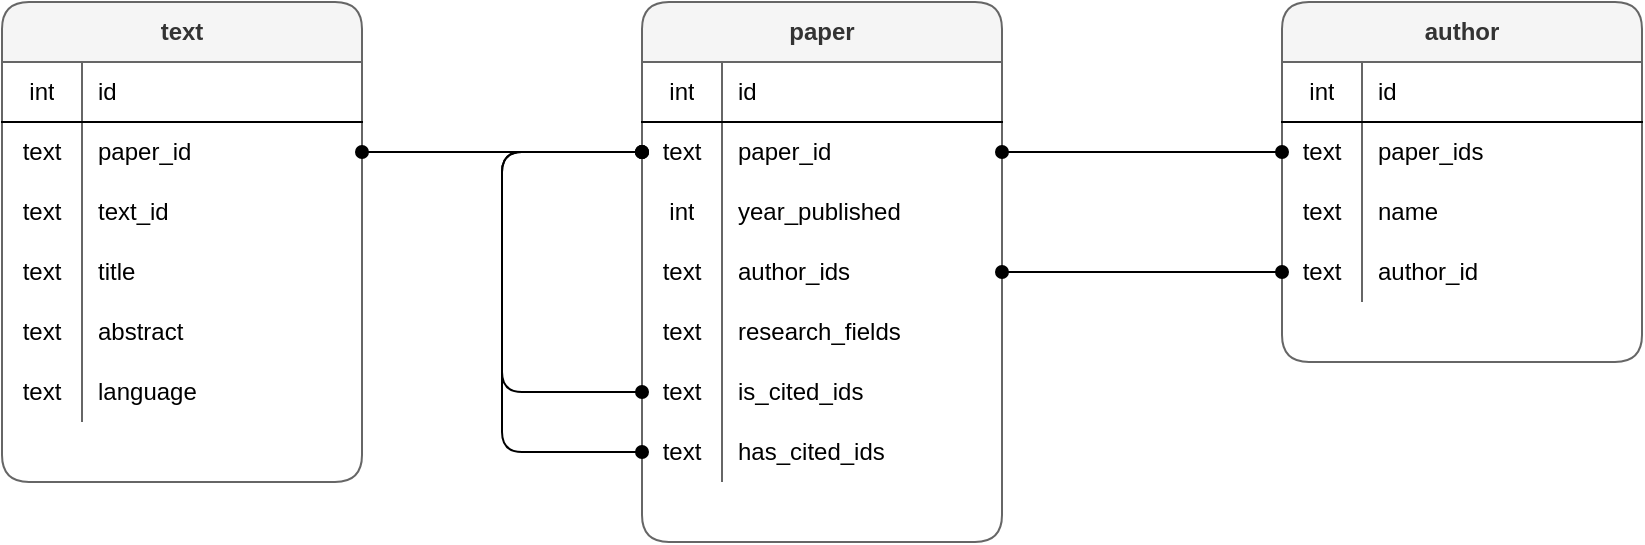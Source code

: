<mxfile version="13.10.4" type="device"><diagram id="uzBlLWDX8OQpmBwyoThJ" name="Page-1"><mxGraphModel dx="946" dy="623" grid="1" gridSize="10" guides="1" tooltips="1" connect="1" arrows="1" fold="1" page="1" pageScale="1" pageWidth="1600" pageHeight="900" math="0" shadow="0"><root><mxCell id="0"/><mxCell id="1" parent="0"/><mxCell id="PZ33jid55H1ax71aNGN9-1" value="text" style="shape=table;html=1;whiteSpace=wrap;startSize=30;container=1;collapsible=0;childLayout=tableLayout;fixedRows=1;rowLines=0;fontStyle=1;align=center;rounded=1;fillColor=#f5f5f5;strokeColor=#666666;fontColor=#333333;" parent="1" vertex="1"><mxGeometry x="40" y="80" width="180" height="240" as="geometry"/></mxCell><mxCell id="PZ33jid55H1ax71aNGN9-2" value="" style="shape=partialRectangle;html=1;whiteSpace=wrap;collapsible=0;dropTarget=0;pointerEvents=0;fillColor=none;top=0;left=0;bottom=1;right=0;points=[[0,0.5],[1,0.5]];portConstraint=eastwest;" parent="PZ33jid55H1ax71aNGN9-1" vertex="1"><mxGeometry y="30" width="180" height="30" as="geometry"/></mxCell><mxCell id="PZ33jid55H1ax71aNGN9-3" value="int" style="shape=partialRectangle;html=1;whiteSpace=wrap;connectable=0;fillColor=none;top=0;left=0;bottom=0;right=0;overflow=hidden;" parent="PZ33jid55H1ax71aNGN9-2" vertex="1"><mxGeometry width="40" height="30" as="geometry"/></mxCell><mxCell id="PZ33jid55H1ax71aNGN9-4" value="id" style="shape=partialRectangle;html=1;whiteSpace=wrap;connectable=0;fillColor=none;top=0;left=0;bottom=0;right=0;align=left;spacingLeft=6;overflow=hidden;" parent="PZ33jid55H1ax71aNGN9-2" vertex="1"><mxGeometry x="40" width="140" height="30" as="geometry"/></mxCell><mxCell id="PZ33jid55H1ax71aNGN9-8" value="" style="shape=partialRectangle;html=1;whiteSpace=wrap;collapsible=0;dropTarget=0;pointerEvents=0;fillColor=none;top=0;left=0;bottom=0;right=0;points=[[0,0.5],[1,0.5]];portConstraint=eastwest;" parent="PZ33jid55H1ax71aNGN9-1" vertex="1"><mxGeometry y="60" width="180" height="30" as="geometry"/></mxCell><mxCell id="PZ33jid55H1ax71aNGN9-9" value="text" style="shape=partialRectangle;html=1;whiteSpace=wrap;connectable=0;fillColor=none;top=0;left=0;bottom=0;right=0;overflow=hidden;" parent="PZ33jid55H1ax71aNGN9-8" vertex="1"><mxGeometry width="40" height="30" as="geometry"/></mxCell><mxCell id="PZ33jid55H1ax71aNGN9-10" value="paper_id" style="shape=partialRectangle;html=1;whiteSpace=wrap;connectable=0;fillColor=none;top=0;left=0;bottom=0;right=0;align=left;spacingLeft=6;overflow=hidden;" parent="PZ33jid55H1ax71aNGN9-8" vertex="1"><mxGeometry x="40" width="140" height="30" as="geometry"/></mxCell><mxCell id="PZ33jid55H1ax71aNGN9-5" value="" style="shape=partialRectangle;html=1;whiteSpace=wrap;collapsible=0;dropTarget=0;pointerEvents=0;fillColor=none;top=0;left=0;bottom=0;right=0;points=[[0,0.5],[1,0.5]];portConstraint=eastwest;" parent="PZ33jid55H1ax71aNGN9-1" vertex="1"><mxGeometry y="90" width="180" height="30" as="geometry"/></mxCell><mxCell id="PZ33jid55H1ax71aNGN9-6" value="text" style="shape=partialRectangle;html=1;whiteSpace=wrap;connectable=0;fillColor=none;top=0;left=0;bottom=0;right=0;overflow=hidden;" parent="PZ33jid55H1ax71aNGN9-5" vertex="1"><mxGeometry width="40" height="30" as="geometry"/></mxCell><mxCell id="PZ33jid55H1ax71aNGN9-7" value="text_id" style="shape=partialRectangle;html=1;whiteSpace=wrap;connectable=0;fillColor=none;top=0;left=0;bottom=0;right=0;align=left;spacingLeft=6;overflow=hidden;" parent="PZ33jid55H1ax71aNGN9-5" vertex="1"><mxGeometry x="40" width="140" height="30" as="geometry"/></mxCell><mxCell id="PZ33jid55H1ax71aNGN9-14" value="" style="shape=partialRectangle;html=1;whiteSpace=wrap;collapsible=0;dropTarget=0;pointerEvents=0;fillColor=none;top=0;left=0;bottom=0;right=0;points=[[0,0.5],[1,0.5]];portConstraint=eastwest;" parent="PZ33jid55H1ax71aNGN9-1" vertex="1"><mxGeometry y="120" width="180" height="30" as="geometry"/></mxCell><mxCell id="PZ33jid55H1ax71aNGN9-15" value="text" style="shape=partialRectangle;html=1;whiteSpace=wrap;connectable=0;fillColor=none;top=0;left=0;bottom=0;right=0;overflow=hidden;" parent="PZ33jid55H1ax71aNGN9-14" vertex="1"><mxGeometry width="40" height="30" as="geometry"/></mxCell><mxCell id="PZ33jid55H1ax71aNGN9-16" value="title" style="shape=partialRectangle;html=1;whiteSpace=wrap;connectable=0;fillColor=none;top=0;left=0;bottom=0;right=0;align=left;spacingLeft=6;overflow=hidden;" parent="PZ33jid55H1ax71aNGN9-14" vertex="1"><mxGeometry x="40" width="140" height="30" as="geometry"/></mxCell><mxCell id="PZ33jid55H1ax71aNGN9-17" value="" style="shape=partialRectangle;html=1;whiteSpace=wrap;collapsible=0;dropTarget=0;pointerEvents=0;fillColor=none;top=0;left=0;bottom=0;right=0;points=[[0,0.5],[1,0.5]];portConstraint=eastwest;" parent="PZ33jid55H1ax71aNGN9-1" vertex="1"><mxGeometry y="150" width="180" height="30" as="geometry"/></mxCell><mxCell id="PZ33jid55H1ax71aNGN9-18" value="text" style="shape=partialRectangle;html=1;whiteSpace=wrap;connectable=0;fillColor=none;top=0;left=0;bottom=0;right=0;overflow=hidden;" parent="PZ33jid55H1ax71aNGN9-17" vertex="1"><mxGeometry width="40" height="30" as="geometry"/></mxCell><mxCell id="PZ33jid55H1ax71aNGN9-19" value="abstract" style="shape=partialRectangle;html=1;whiteSpace=wrap;connectable=0;fillColor=none;top=0;left=0;bottom=0;right=0;align=left;spacingLeft=6;overflow=hidden;" parent="PZ33jid55H1ax71aNGN9-17" vertex="1"><mxGeometry x="40" width="140" height="30" as="geometry"/></mxCell><mxCell id="EBa_PDKYJRNAmzm4SMT6-5" value="" style="shape=partialRectangle;html=1;whiteSpace=wrap;collapsible=0;dropTarget=0;pointerEvents=0;fillColor=none;top=0;left=0;bottom=0;right=0;points=[[0,0.5],[1,0.5]];portConstraint=eastwest;" vertex="1" parent="PZ33jid55H1ax71aNGN9-1"><mxGeometry y="180" width="180" height="30" as="geometry"/></mxCell><mxCell id="EBa_PDKYJRNAmzm4SMT6-6" value="text" style="shape=partialRectangle;html=1;whiteSpace=wrap;connectable=0;fillColor=none;top=0;left=0;bottom=0;right=0;overflow=hidden;" vertex="1" parent="EBa_PDKYJRNAmzm4SMT6-5"><mxGeometry width="40" height="30" as="geometry"/></mxCell><mxCell id="EBa_PDKYJRNAmzm4SMT6-7" value="language" style="shape=partialRectangle;html=1;whiteSpace=wrap;connectable=0;fillColor=none;top=0;left=0;bottom=0;right=0;align=left;spacingLeft=6;overflow=hidden;" vertex="1" parent="EBa_PDKYJRNAmzm4SMT6-5"><mxGeometry x="40" width="140" height="30" as="geometry"/></mxCell><mxCell id="PZ33jid55H1ax71aNGN9-20" value="author" style="shape=table;html=1;whiteSpace=wrap;startSize=30;container=1;collapsible=0;childLayout=tableLayout;fixedRows=1;rowLines=0;fontStyle=1;align=center;rounded=1;fillColor=#f5f5f5;strokeColor=#666666;fontColor=#333333;" parent="1" vertex="1"><mxGeometry x="680" y="80" width="180" height="180" as="geometry"/></mxCell><mxCell id="PZ33jid55H1ax71aNGN9-21" value="" style="shape=partialRectangle;html=1;whiteSpace=wrap;collapsible=0;dropTarget=0;pointerEvents=0;fillColor=none;top=0;left=0;bottom=1;right=0;points=[[0,0.5],[1,0.5]];portConstraint=eastwest;" parent="PZ33jid55H1ax71aNGN9-20" vertex="1"><mxGeometry y="30" width="180" height="30" as="geometry"/></mxCell><mxCell id="PZ33jid55H1ax71aNGN9-22" value="int" style="shape=partialRectangle;html=1;whiteSpace=wrap;connectable=0;fillColor=none;top=0;left=0;bottom=0;right=0;overflow=hidden;" parent="PZ33jid55H1ax71aNGN9-21" vertex="1"><mxGeometry width="40" height="30" as="geometry"/></mxCell><mxCell id="PZ33jid55H1ax71aNGN9-23" value="id" style="shape=partialRectangle;html=1;whiteSpace=wrap;connectable=0;fillColor=none;top=0;left=0;bottom=0;right=0;align=left;spacingLeft=6;overflow=hidden;" parent="PZ33jid55H1ax71aNGN9-21" vertex="1"><mxGeometry x="40" width="140" height="30" as="geometry"/></mxCell><mxCell id="PZ33jid55H1ax71aNGN9-27" value="" style="shape=partialRectangle;html=1;whiteSpace=wrap;collapsible=0;dropTarget=0;pointerEvents=0;fillColor=none;top=0;left=0;bottom=0;right=0;points=[[0,0.5],[1,0.5]];portConstraint=eastwest;" parent="PZ33jid55H1ax71aNGN9-20" vertex="1"><mxGeometry y="60" width="180" height="30" as="geometry"/></mxCell><mxCell id="PZ33jid55H1ax71aNGN9-28" value="text" style="shape=partialRectangle;html=1;whiteSpace=wrap;connectable=0;fillColor=none;top=0;left=0;bottom=0;right=0;overflow=hidden;" parent="PZ33jid55H1ax71aNGN9-27" vertex="1"><mxGeometry width="40" height="30" as="geometry"/></mxCell><mxCell id="PZ33jid55H1ax71aNGN9-29" value="paper_ids" style="shape=partialRectangle;html=1;whiteSpace=wrap;connectable=0;fillColor=none;top=0;left=0;bottom=0;right=0;align=left;spacingLeft=6;overflow=hidden;" parent="PZ33jid55H1ax71aNGN9-27" vertex="1"><mxGeometry x="40" width="140" height="30" as="geometry"/></mxCell><mxCell id="PZ33jid55H1ax71aNGN9-30" value="" style="shape=partialRectangle;html=1;whiteSpace=wrap;collapsible=0;dropTarget=0;pointerEvents=0;fillColor=none;top=0;left=0;bottom=0;right=0;points=[[0,0.5],[1,0.5]];portConstraint=eastwest;" parent="PZ33jid55H1ax71aNGN9-20" vertex="1"><mxGeometry y="90" width="180" height="30" as="geometry"/></mxCell><mxCell id="PZ33jid55H1ax71aNGN9-31" value="text" style="shape=partialRectangle;html=1;whiteSpace=wrap;connectable=0;fillColor=none;top=0;left=0;bottom=0;right=0;overflow=hidden;" parent="PZ33jid55H1ax71aNGN9-30" vertex="1"><mxGeometry width="40" height="30" as="geometry"/></mxCell><mxCell id="PZ33jid55H1ax71aNGN9-32" value="name" style="shape=partialRectangle;html=1;whiteSpace=wrap;connectable=0;fillColor=none;top=0;left=0;bottom=0;right=0;align=left;spacingLeft=6;overflow=hidden;" parent="PZ33jid55H1ax71aNGN9-30" vertex="1"><mxGeometry x="40" width="140" height="30" as="geometry"/></mxCell><mxCell id="PZ33jid55H1ax71aNGN9-24" value="" style="shape=partialRectangle;html=1;whiteSpace=wrap;collapsible=0;dropTarget=0;pointerEvents=0;fillColor=none;top=0;left=0;bottom=0;right=0;points=[[0,0.5],[1,0.5]];portConstraint=eastwest;" parent="PZ33jid55H1ax71aNGN9-20" vertex="1"><mxGeometry y="120" width="180" height="30" as="geometry"/></mxCell><mxCell id="PZ33jid55H1ax71aNGN9-25" value="text" style="shape=partialRectangle;html=1;whiteSpace=wrap;connectable=0;fillColor=none;top=0;left=0;bottom=0;right=0;overflow=hidden;" parent="PZ33jid55H1ax71aNGN9-24" vertex="1"><mxGeometry width="40" height="30" as="geometry"/></mxCell><mxCell id="PZ33jid55H1ax71aNGN9-26" value="author_id" style="shape=partialRectangle;html=1;whiteSpace=wrap;connectable=0;fillColor=none;top=0;left=0;bottom=0;right=0;align=left;spacingLeft=6;overflow=hidden;" parent="PZ33jid55H1ax71aNGN9-24" vertex="1"><mxGeometry x="40" width="140" height="30" as="geometry"/></mxCell><mxCell id="PZ33jid55H1ax71aNGN9-36" value="paper" style="shape=table;html=1;whiteSpace=wrap;startSize=30;container=1;collapsible=0;childLayout=tableLayout;fixedRows=1;rowLines=0;fontStyle=1;align=center;fillColor=#f5f5f5;strokeColor=#666666;fontColor=#333333;rounded=1;" parent="1" vertex="1"><mxGeometry x="360" y="80" width="180" height="270" as="geometry"/></mxCell><mxCell id="PZ33jid55H1ax71aNGN9-37" value="" style="shape=partialRectangle;html=1;whiteSpace=wrap;collapsible=0;dropTarget=0;pointerEvents=0;fillColor=none;top=0;left=0;bottom=1;right=0;points=[[0,0.5],[1,0.5]];portConstraint=eastwest;" parent="PZ33jid55H1ax71aNGN9-36" vertex="1"><mxGeometry y="30" width="180" height="30" as="geometry"/></mxCell><mxCell id="PZ33jid55H1ax71aNGN9-38" value="int" style="shape=partialRectangle;html=1;whiteSpace=wrap;connectable=0;fillColor=none;top=0;left=0;bottom=0;right=0;overflow=hidden;" parent="PZ33jid55H1ax71aNGN9-37" vertex="1"><mxGeometry width="40" height="30" as="geometry"/></mxCell><mxCell id="PZ33jid55H1ax71aNGN9-39" value="id" style="shape=partialRectangle;html=1;whiteSpace=wrap;connectable=0;fillColor=none;top=0;left=0;bottom=0;right=0;align=left;spacingLeft=6;overflow=hidden;" parent="PZ33jid55H1ax71aNGN9-37" vertex="1"><mxGeometry x="40" width="140" height="30" as="geometry"/></mxCell><mxCell id="PZ33jid55H1ax71aNGN9-43" value="" style="shape=partialRectangle;html=1;whiteSpace=wrap;collapsible=0;dropTarget=0;pointerEvents=0;fillColor=none;top=0;left=0;bottom=0;right=0;points=[[0,0.5],[1,0.5]];portConstraint=eastwest;" parent="PZ33jid55H1ax71aNGN9-36" vertex="1"><mxGeometry y="60" width="180" height="30" as="geometry"/></mxCell><mxCell id="PZ33jid55H1ax71aNGN9-44" value="text" style="shape=partialRectangle;html=1;whiteSpace=wrap;connectable=0;fillColor=none;top=0;left=0;bottom=0;right=0;overflow=hidden;" parent="PZ33jid55H1ax71aNGN9-43" vertex="1"><mxGeometry width="40" height="30" as="geometry"/></mxCell><mxCell id="PZ33jid55H1ax71aNGN9-45" value="paper_id" style="shape=partialRectangle;html=1;whiteSpace=wrap;connectable=0;fillColor=none;top=0;left=0;bottom=0;right=0;align=left;spacingLeft=6;overflow=hidden;" parent="PZ33jid55H1ax71aNGN9-43" vertex="1"><mxGeometry x="40" width="140" height="30" as="geometry"/></mxCell><mxCell id="PZ33jid55H1ax71aNGN9-40" value="" style="shape=partialRectangle;html=1;whiteSpace=wrap;collapsible=0;dropTarget=0;pointerEvents=0;fillColor=none;top=0;left=0;bottom=0;right=0;points=[[0,0.5],[1,0.5]];portConstraint=eastwest;" parent="PZ33jid55H1ax71aNGN9-36" vertex="1"><mxGeometry y="90" width="180" height="30" as="geometry"/></mxCell><mxCell id="PZ33jid55H1ax71aNGN9-41" value="int" style="shape=partialRectangle;html=1;whiteSpace=wrap;connectable=0;fillColor=none;top=0;left=0;bottom=0;right=0;overflow=hidden;" parent="PZ33jid55H1ax71aNGN9-40" vertex="1"><mxGeometry width="40" height="30" as="geometry"/></mxCell><mxCell id="PZ33jid55H1ax71aNGN9-42" value="year_published" style="shape=partialRectangle;html=1;whiteSpace=wrap;connectable=0;fillColor=none;top=0;left=0;bottom=0;right=0;align=left;spacingLeft=6;overflow=hidden;" parent="PZ33jid55H1ax71aNGN9-40" vertex="1"><mxGeometry x="40" width="140" height="30" as="geometry"/></mxCell><mxCell id="PZ33jid55H1ax71aNGN9-46" value="" style="shape=partialRectangle;html=1;whiteSpace=wrap;collapsible=0;dropTarget=0;pointerEvents=0;fillColor=none;top=0;left=0;bottom=0;right=0;points=[[0,0.5],[1,0.5]];portConstraint=eastwest;" parent="PZ33jid55H1ax71aNGN9-36" vertex="1"><mxGeometry y="120" width="180" height="30" as="geometry"/></mxCell><mxCell id="PZ33jid55H1ax71aNGN9-47" value="text" style="shape=partialRectangle;html=1;whiteSpace=wrap;connectable=0;fillColor=none;top=0;left=0;bottom=0;right=0;overflow=hidden;" parent="PZ33jid55H1ax71aNGN9-46" vertex="1"><mxGeometry width="40" height="30" as="geometry"/></mxCell><mxCell id="PZ33jid55H1ax71aNGN9-48" value="author_ids" style="shape=partialRectangle;html=1;whiteSpace=wrap;connectable=0;fillColor=none;top=0;left=0;bottom=0;right=0;align=left;spacingLeft=6;overflow=hidden;" parent="PZ33jid55H1ax71aNGN9-46" vertex="1"><mxGeometry x="40" width="140" height="30" as="geometry"/></mxCell><mxCell id="PZ33jid55H1ax71aNGN9-52" value="" style="shape=partialRectangle;html=1;whiteSpace=wrap;collapsible=0;dropTarget=0;pointerEvents=0;fillColor=none;top=0;left=0;bottom=0;right=0;points=[[0,0.5],[1,0.5]];portConstraint=eastwest;" parent="PZ33jid55H1ax71aNGN9-36" vertex="1"><mxGeometry y="150" width="180" height="30" as="geometry"/></mxCell><mxCell id="PZ33jid55H1ax71aNGN9-53" value="text" style="shape=partialRectangle;html=1;whiteSpace=wrap;connectable=0;fillColor=none;top=0;left=0;bottom=0;right=0;overflow=hidden;" parent="PZ33jid55H1ax71aNGN9-52" vertex="1"><mxGeometry width="40" height="30" as="geometry"/></mxCell><mxCell id="PZ33jid55H1ax71aNGN9-54" value="research_fields" style="shape=partialRectangle;html=1;whiteSpace=wrap;connectable=0;fillColor=none;top=0;left=0;bottom=0;right=0;align=left;spacingLeft=6;overflow=hidden;" parent="PZ33jid55H1ax71aNGN9-52" vertex="1"><mxGeometry x="40" width="140" height="30" as="geometry"/></mxCell><mxCell id="EBa_PDKYJRNAmzm4SMT6-3" style="edgeStyle=orthogonalEdgeStyle;rounded=1;orthogonalLoop=1;jettySize=auto;html=1;entryX=0;entryY=0.5;entryDx=0;entryDy=0;startArrow=oval;startFill=1;endArrow=oval;endFill=1;" edge="1" parent="PZ33jid55H1ax71aNGN9-36" source="PZ33jid55H1ax71aNGN9-58" target="PZ33jid55H1ax71aNGN9-43"><mxGeometry relative="1" as="geometry"><Array as="points"><mxPoint x="-70" y="195"/><mxPoint x="-70" y="75"/></Array></mxGeometry></mxCell><mxCell id="PZ33jid55H1ax71aNGN9-58" value="" style="shape=partialRectangle;html=1;whiteSpace=wrap;collapsible=0;dropTarget=0;pointerEvents=0;fillColor=none;top=0;left=0;bottom=0;right=0;points=[[0,0.5],[1,0.5]];portConstraint=eastwest;" parent="PZ33jid55H1ax71aNGN9-36" vertex="1"><mxGeometry y="180" width="180" height="30" as="geometry"/></mxCell><mxCell id="PZ33jid55H1ax71aNGN9-59" value="text" style="shape=partialRectangle;html=1;whiteSpace=wrap;connectable=0;fillColor=none;top=0;left=0;bottom=0;right=0;overflow=hidden;" parent="PZ33jid55H1ax71aNGN9-58" vertex="1"><mxGeometry width="40" height="30" as="geometry"/></mxCell><mxCell id="PZ33jid55H1ax71aNGN9-60" value="is_cited_ids" style="shape=partialRectangle;html=1;whiteSpace=wrap;connectable=0;fillColor=none;top=0;left=0;bottom=0;right=0;align=left;spacingLeft=6;overflow=hidden;" parent="PZ33jid55H1ax71aNGN9-58" vertex="1"><mxGeometry x="40" width="140" height="30" as="geometry"/></mxCell><mxCell id="EBa_PDKYJRNAmzm4SMT6-4" style="edgeStyle=orthogonalEdgeStyle;rounded=1;orthogonalLoop=1;jettySize=auto;html=1;entryX=0;entryY=0.5;entryDx=0;entryDy=0;startArrow=oval;startFill=1;endArrow=oval;endFill=1;" edge="1" parent="PZ33jid55H1ax71aNGN9-36" source="PZ33jid55H1ax71aNGN9-61" target="PZ33jid55H1ax71aNGN9-43"><mxGeometry relative="1" as="geometry"><Array as="points"><mxPoint x="-70" y="225"/><mxPoint x="-70" y="75"/></Array></mxGeometry></mxCell><mxCell id="PZ33jid55H1ax71aNGN9-61" value="" style="shape=partialRectangle;html=1;whiteSpace=wrap;collapsible=0;dropTarget=0;pointerEvents=0;fillColor=none;top=0;left=0;bottom=0;right=0;points=[[0,0.5],[1,0.5]];portConstraint=eastwest;" parent="PZ33jid55H1ax71aNGN9-36" vertex="1"><mxGeometry y="210" width="180" height="30" as="geometry"/></mxCell><mxCell id="PZ33jid55H1ax71aNGN9-62" value="text" style="shape=partialRectangle;html=1;whiteSpace=wrap;connectable=0;fillColor=none;top=0;left=0;bottom=0;right=0;overflow=hidden;" parent="PZ33jid55H1ax71aNGN9-61" vertex="1"><mxGeometry width="40" height="30" as="geometry"/></mxCell><mxCell id="PZ33jid55H1ax71aNGN9-63" value="has_cited_ids" style="shape=partialRectangle;html=1;whiteSpace=wrap;connectable=0;fillColor=none;top=0;left=0;bottom=0;right=0;align=left;spacingLeft=6;overflow=hidden;" parent="PZ33jid55H1ax71aNGN9-61" vertex="1"><mxGeometry x="40" width="140" height="30" as="geometry"/></mxCell><mxCell id="PZ33jid55H1ax71aNGN9-64" style="edgeStyle=orthogonalEdgeStyle;rounded=1;orthogonalLoop=1;jettySize=auto;html=1;entryX=0;entryY=0.5;entryDx=0;entryDy=0;startArrow=oval;startFill=1;endArrow=oval;endFill=1;" parent="1" source="PZ33jid55H1ax71aNGN9-43" target="PZ33jid55H1ax71aNGN9-27" edge="1"><mxGeometry relative="1" as="geometry"/></mxCell><mxCell id="PZ33jid55H1ax71aNGN9-65" style="edgeStyle=orthogonalEdgeStyle;rounded=1;orthogonalLoop=1;jettySize=auto;html=1;entryX=0;entryY=0.5;entryDx=0;entryDy=0;startArrow=oval;startFill=1;endArrow=oval;endFill=1;" parent="1" source="PZ33jid55H1ax71aNGN9-46" target="PZ33jid55H1ax71aNGN9-24" edge="1"><mxGeometry relative="1" as="geometry"/></mxCell><mxCell id="PZ33jid55H1ax71aNGN9-66" style="edgeStyle=orthogonalEdgeStyle;rounded=1;orthogonalLoop=1;jettySize=auto;html=1;entryX=0;entryY=0.5;entryDx=0;entryDy=0;startArrow=oval;startFill=1;endArrow=oval;endFill=1;" parent="1" source="PZ33jid55H1ax71aNGN9-8" target="PZ33jid55H1ax71aNGN9-43" edge="1"><mxGeometry relative="1" as="geometry"/></mxCell></root></mxGraphModel></diagram></mxfile>